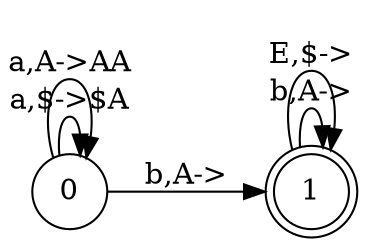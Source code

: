 digraph PDA {
    rankdir=LR;
    node [shape = circle];
    0;
    1 [shape = doublecircle];
    0 -> 0 [label = "a,$->$A"];
    0 -> 0 [label = "a,A->AA"];
    0 -> 1 [label = "b,A->"];
    1 -> 1 [label = "b,A->"];
    1 -> 1 [label = "E,$->"];
}
